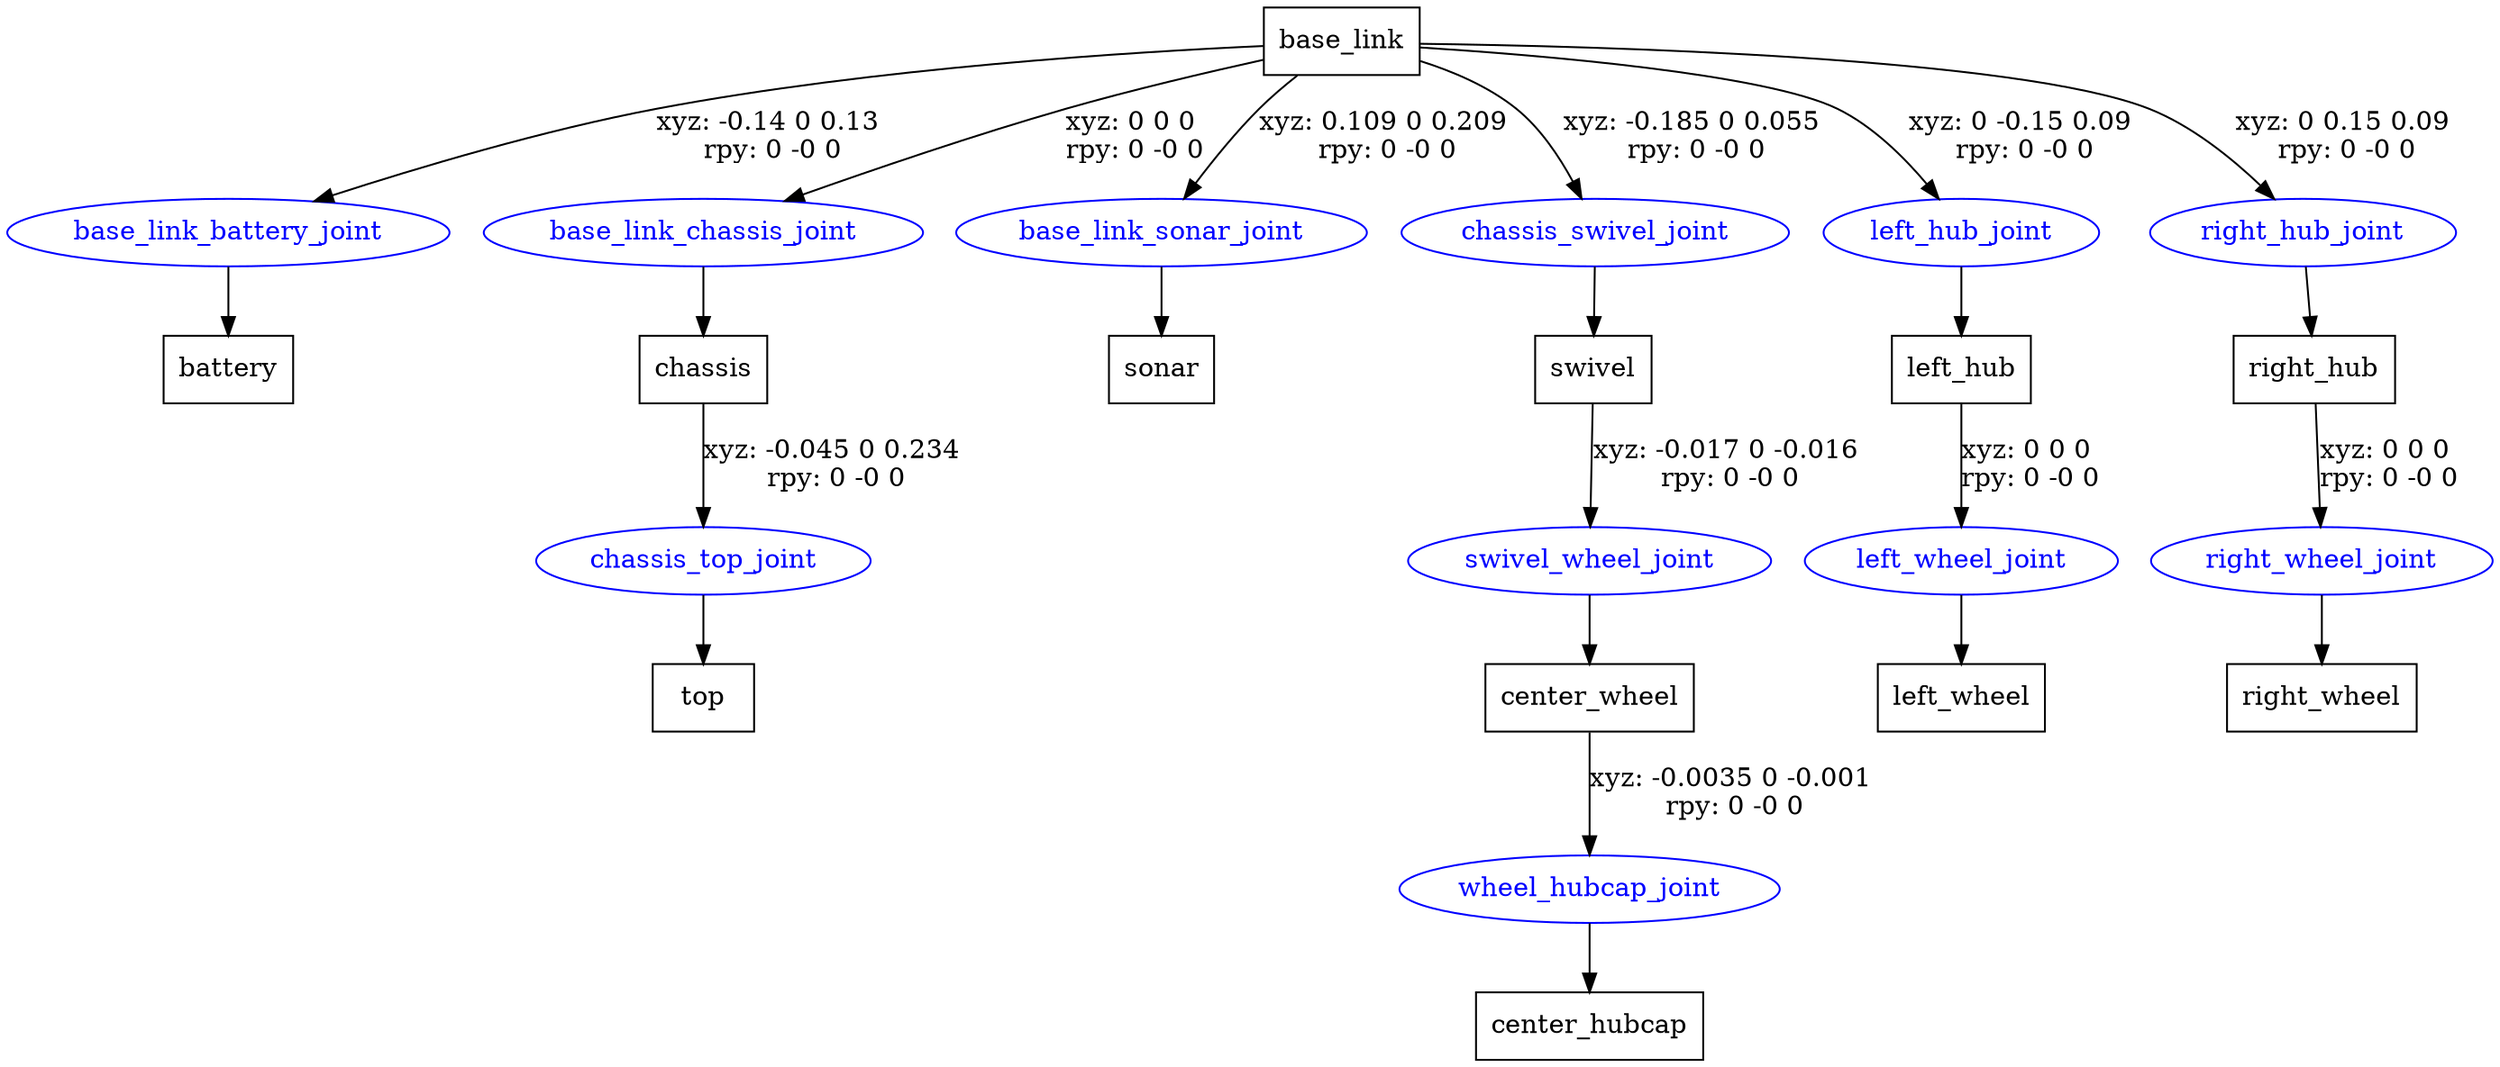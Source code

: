digraph G {
node [shape=box];
"base_link" [label="base_link"];
"battery" [label="battery"];
"chassis" [label="chassis"];
"top" [label="top"];
"sonar" [label="sonar"];
"swivel" [label="swivel"];
"center_wheel" [label="center_wheel"];
"center_hubcap" [label="center_hubcap"];
"left_hub" [label="left_hub"];
"left_wheel" [label="left_wheel"];
"right_hub" [label="right_hub"];
"right_wheel" [label="right_wheel"];
node [shape=ellipse, color=blue, fontcolor=blue];
"base_link" -> "base_link_battery_joint" [label="xyz: -0.14 0 0.13 \nrpy: 0 -0 0"]
"base_link_battery_joint" -> "battery"
"base_link" -> "base_link_chassis_joint" [label="xyz: 0 0 0 \nrpy: 0 -0 0"]
"base_link_chassis_joint" -> "chassis"
"chassis" -> "chassis_top_joint" [label="xyz: -0.045 0 0.234 \nrpy: 0 -0 0"]
"chassis_top_joint" -> "top"
"base_link" -> "base_link_sonar_joint" [label="xyz: 0.109 0 0.209 \nrpy: 0 -0 0"]
"base_link_sonar_joint" -> "sonar"
"base_link" -> "chassis_swivel_joint" [label="xyz: -0.185 0 0.055 \nrpy: 0 -0 0"]
"chassis_swivel_joint" -> "swivel"
"swivel" -> "swivel_wheel_joint" [label="xyz: -0.017 0 -0.016 \nrpy: 0 -0 0"]
"swivel_wheel_joint" -> "center_wheel"
"center_wheel" -> "wheel_hubcap_joint" [label="xyz: -0.0035 0 -0.001 \nrpy: 0 -0 0"]
"wheel_hubcap_joint" -> "center_hubcap"
"base_link" -> "left_hub_joint" [label="xyz: 0 -0.15 0.09 \nrpy: 0 -0 0"]
"left_hub_joint" -> "left_hub"
"left_hub" -> "left_wheel_joint" [label="xyz: 0 0 0 \nrpy: 0 -0 0"]
"left_wheel_joint" -> "left_wheel"
"base_link" -> "right_hub_joint" [label="xyz: 0 0.15 0.09 \nrpy: 0 -0 0"]
"right_hub_joint" -> "right_hub"
"right_hub" -> "right_wheel_joint" [label="xyz: 0 0 0 \nrpy: 0 -0 0"]
"right_wheel_joint" -> "right_wheel"
}
